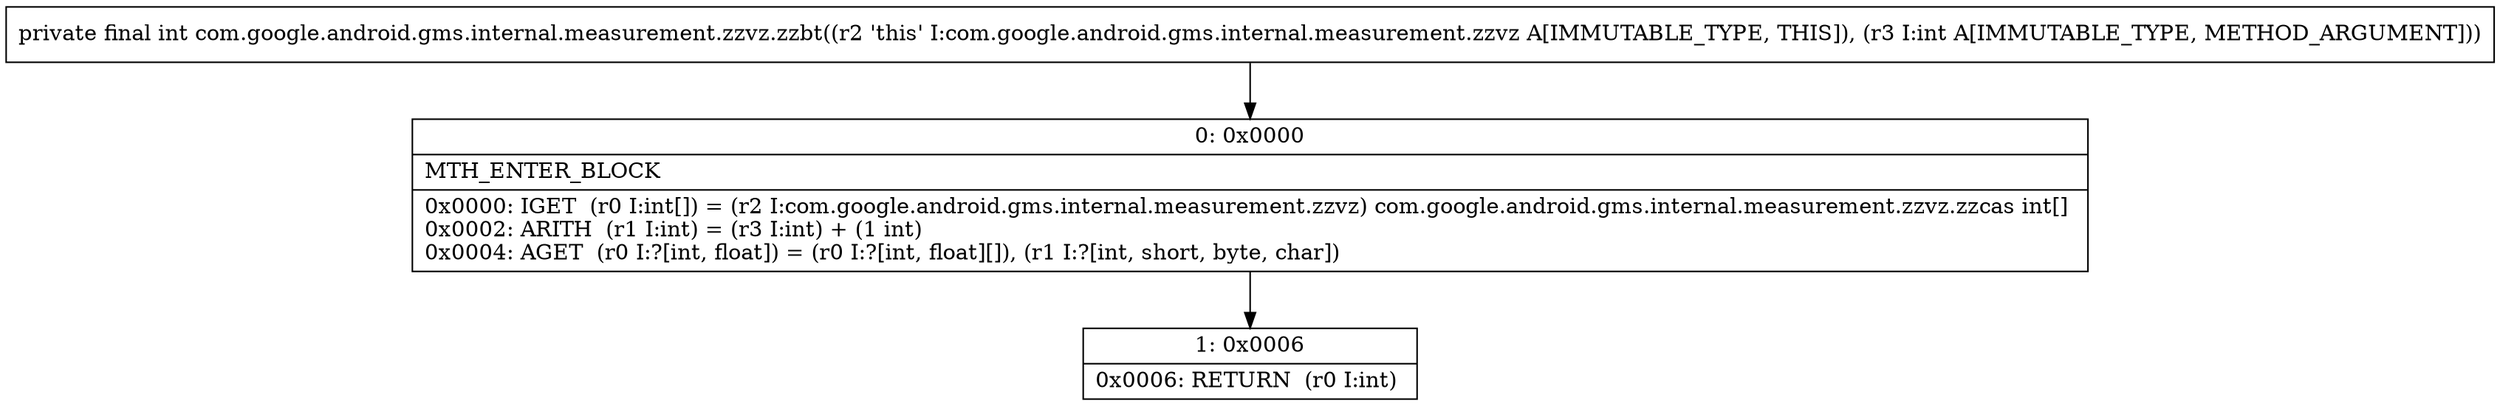 digraph "CFG forcom.google.android.gms.internal.measurement.zzvz.zzbt(I)I" {
Node_0 [shape=record,label="{0\:\ 0x0000|MTH_ENTER_BLOCK\l|0x0000: IGET  (r0 I:int[]) = (r2 I:com.google.android.gms.internal.measurement.zzvz) com.google.android.gms.internal.measurement.zzvz.zzcas int[] \l0x0002: ARITH  (r1 I:int) = (r3 I:int) + (1 int) \l0x0004: AGET  (r0 I:?[int, float]) = (r0 I:?[int, float][]), (r1 I:?[int, short, byte, char]) \l}"];
Node_1 [shape=record,label="{1\:\ 0x0006|0x0006: RETURN  (r0 I:int) \l}"];
MethodNode[shape=record,label="{private final int com.google.android.gms.internal.measurement.zzvz.zzbt((r2 'this' I:com.google.android.gms.internal.measurement.zzvz A[IMMUTABLE_TYPE, THIS]), (r3 I:int A[IMMUTABLE_TYPE, METHOD_ARGUMENT])) }"];
MethodNode -> Node_0;
Node_0 -> Node_1;
}

